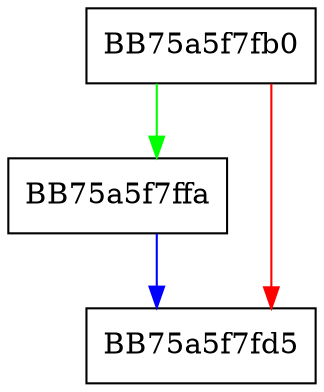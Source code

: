 digraph RecordPush {
  node [shape="box"];
  graph [splines=ortho];
  BB75a5f7fb0 -> BB75a5f7ffa [color="green"];
  BB75a5f7fb0 -> BB75a5f7fd5 [color="red"];
  BB75a5f7ffa -> BB75a5f7fd5 [color="blue"];
}
